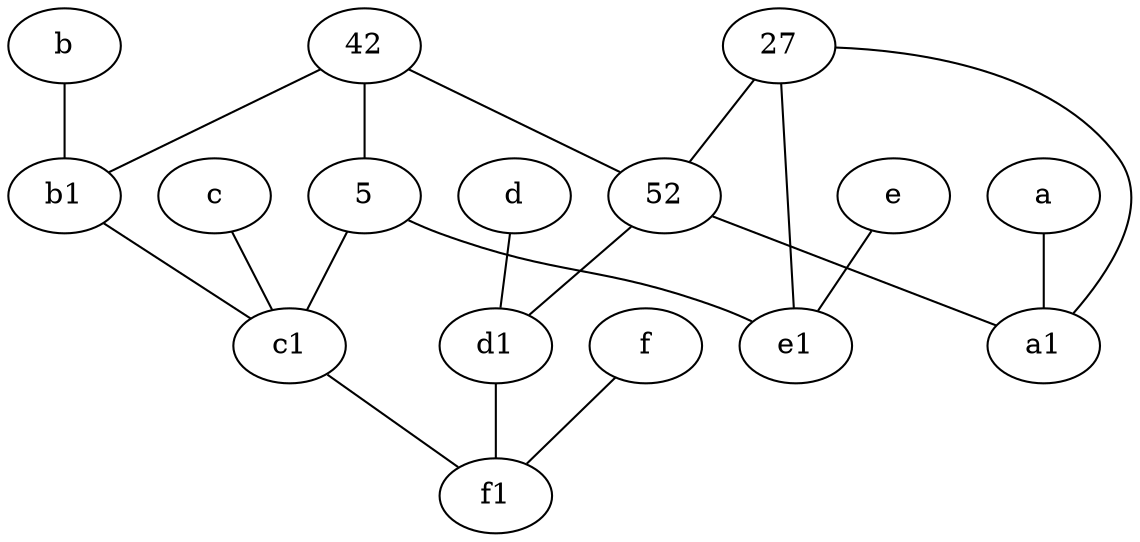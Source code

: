 graph {
	node [labelfontsize=50]
	d [labelfontsize=50 pos="2,5!"]
	e [labelfontsize=50 pos="7,9!"]
	a1 [labelfontsize=50 pos="8,3!"]
	52 [labelfontsize=50]
	b [labelfontsize=50 pos="10,4!"]
	42 [labelfontsize=50]
	f1 [labelfontsize=50 pos="3,8!"]
	c1 [labelfontsize=50 pos="4.5,3!"]
	f [labelfontsize=50 pos="3,9!"]
	5 [labelfontsize=50]
	a [labelfontsize=50 pos="8,2!"]
	b1 [labelfontsize=50 pos="9,4!"]
	e1 [labelfontsize=50 pos="7,7!"]
	c [labelfontsize=50 pos="4.5,2!"]
	d1 [labelfontsize=50 pos="3,5!"]
	27 [labelfontsize=50]
	27 -- 52
	d -- d1
	c -- c1
	5 -- c1
	52 -- d1
	c1 -- f1
	27 -- a1
	42 -- b1
	d1 -- f1
	b -- b1
	27 -- e1
	b1 -- c1
	e -- e1
	5 -- e1
	a -- a1
	42 -- 52
	f -- f1
	52 -- a1
	42 -- 5
}
